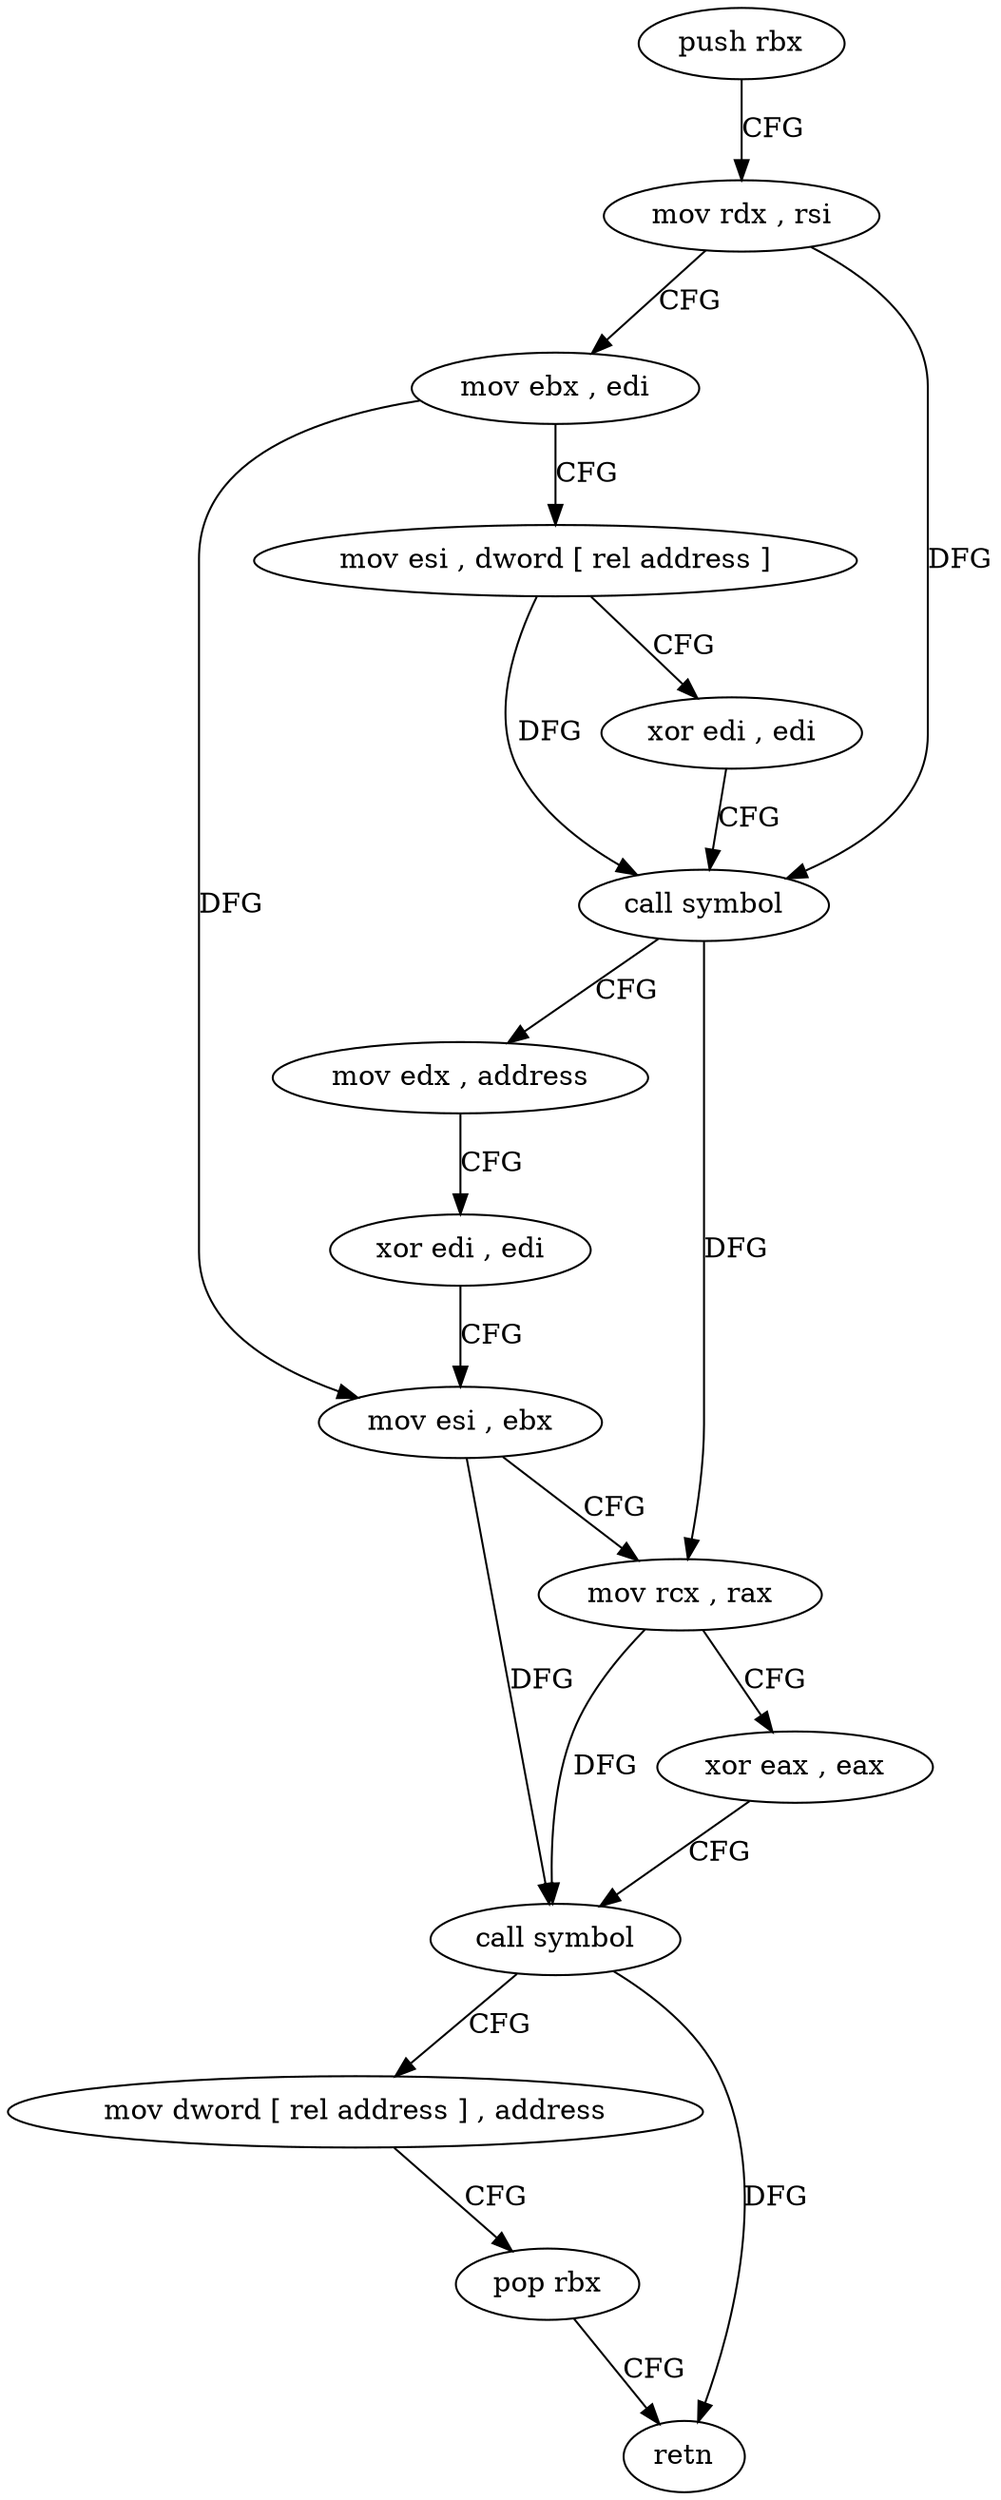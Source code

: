 digraph "func" {
"4229984" [label = "push rbx" ]
"4229985" [label = "mov rdx , rsi" ]
"4229988" [label = "mov ebx , edi" ]
"4229990" [label = "mov esi , dword [ rel address ]" ]
"4229996" [label = "xor edi , edi" ]
"4229998" [label = "call symbol" ]
"4230003" [label = "mov edx , address" ]
"4230008" [label = "xor edi , edi" ]
"4230010" [label = "mov esi , ebx" ]
"4230012" [label = "mov rcx , rax" ]
"4230015" [label = "xor eax , eax" ]
"4230017" [label = "call symbol" ]
"4230022" [label = "mov dword [ rel address ] , address" ]
"4230032" [label = "pop rbx" ]
"4230033" [label = "retn" ]
"4229984" -> "4229985" [ label = "CFG" ]
"4229985" -> "4229988" [ label = "CFG" ]
"4229985" -> "4229998" [ label = "DFG" ]
"4229988" -> "4229990" [ label = "CFG" ]
"4229988" -> "4230010" [ label = "DFG" ]
"4229990" -> "4229996" [ label = "CFG" ]
"4229990" -> "4229998" [ label = "DFG" ]
"4229996" -> "4229998" [ label = "CFG" ]
"4229998" -> "4230003" [ label = "CFG" ]
"4229998" -> "4230012" [ label = "DFG" ]
"4230003" -> "4230008" [ label = "CFG" ]
"4230008" -> "4230010" [ label = "CFG" ]
"4230010" -> "4230012" [ label = "CFG" ]
"4230010" -> "4230017" [ label = "DFG" ]
"4230012" -> "4230015" [ label = "CFG" ]
"4230012" -> "4230017" [ label = "DFG" ]
"4230015" -> "4230017" [ label = "CFG" ]
"4230017" -> "4230022" [ label = "CFG" ]
"4230017" -> "4230033" [ label = "DFG" ]
"4230022" -> "4230032" [ label = "CFG" ]
"4230032" -> "4230033" [ label = "CFG" ]
}
